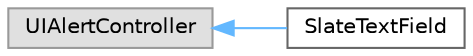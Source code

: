 digraph "Graphical Class Hierarchy"
{
 // INTERACTIVE_SVG=YES
 // LATEX_PDF_SIZE
  bgcolor="transparent";
  edge [fontname=Helvetica,fontsize=10,labelfontname=Helvetica,labelfontsize=10];
  node [fontname=Helvetica,fontsize=10,shape=box,height=0.2,width=0.4];
  rankdir="LR";
  Node0 [id="Node000000",label="UIAlertController",height=0.2,width=0.4,color="grey60", fillcolor="#E0E0E0", style="filled",tooltip=" "];
  Node0 -> Node1 [id="edge9783_Node000000_Node000001",dir="back",color="steelblue1",style="solid",tooltip=" "];
  Node1 [id="Node000001",label="SlateTextField",height=0.2,width=0.4,color="grey40", fillcolor="white", style="filled",URL="$d3/d35/interfaceSlateTextField.html",tooltip=" "];
}
